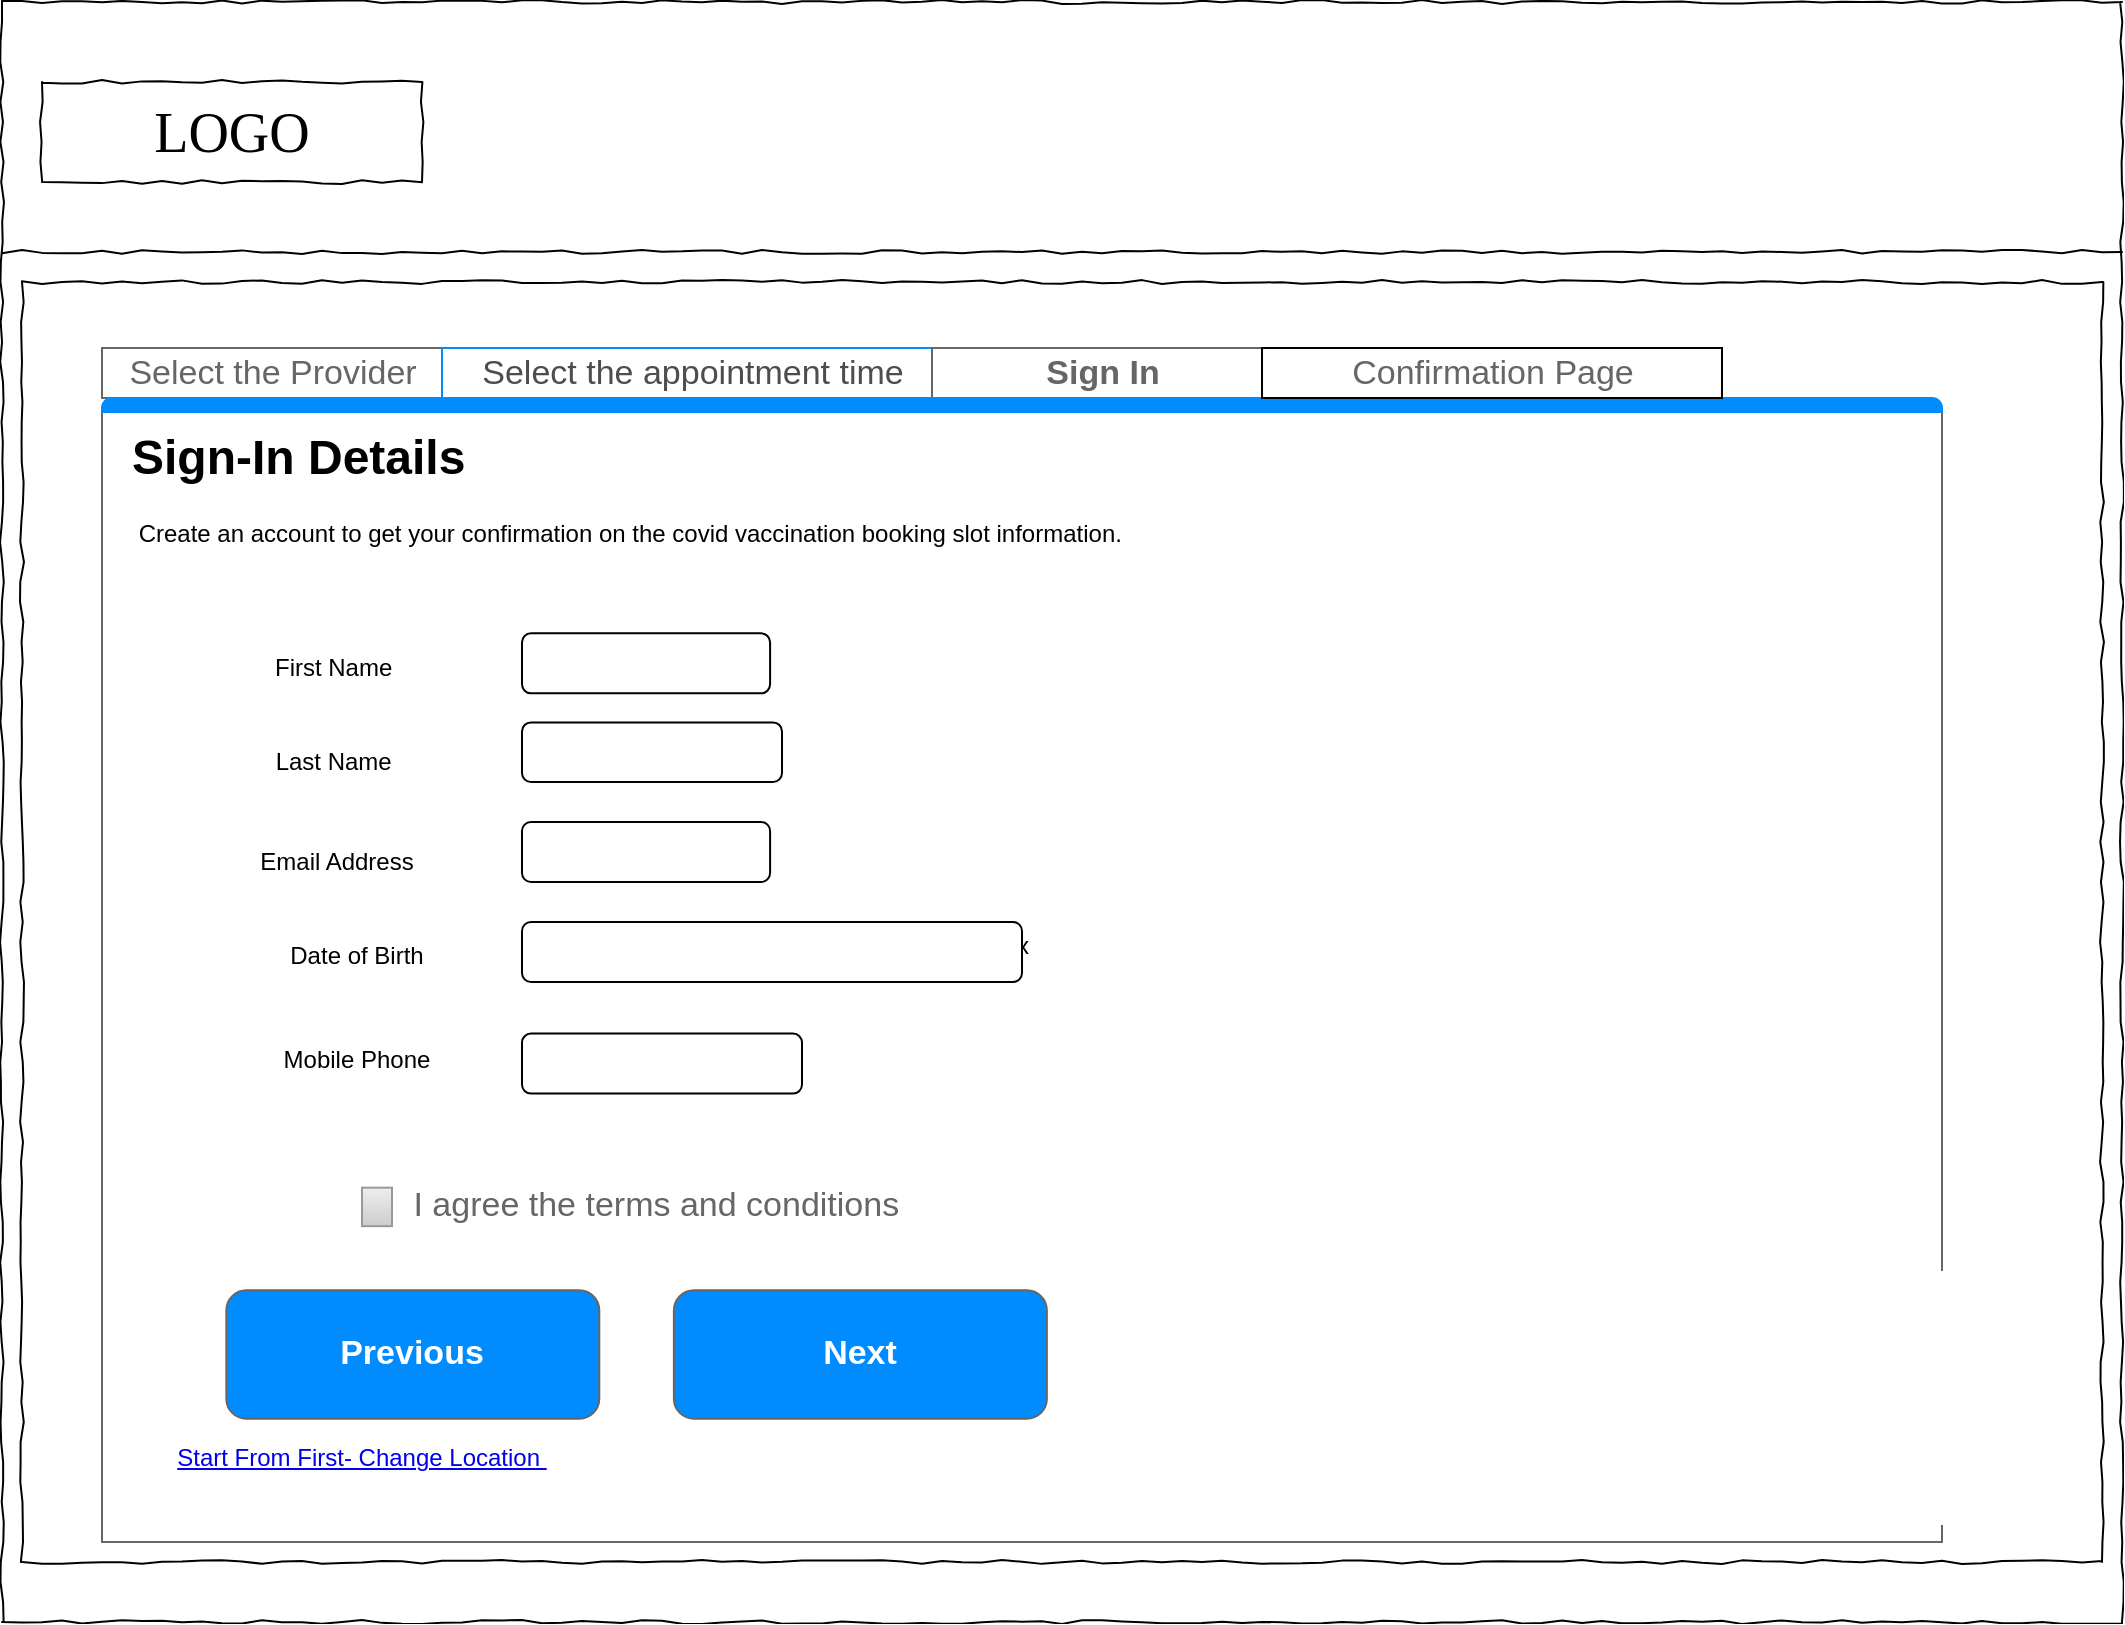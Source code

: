 <mxfile version="14.7.3" type="github">
  <diagram name="Page-1" id="03018318-947c-dd8e-b7a3-06fadd420f32">
    <mxGraphModel dx="946" dy="557" grid="1" gridSize="10" guides="1" tooltips="1" connect="1" arrows="1" fold="1" page="1" pageScale="1" pageWidth="1100" pageHeight="850" background="none" math="0" shadow="0">
      <root>
        <mxCell id="0" />
        <mxCell id="1" parent="0" />
        <mxCell id="677b7b8949515195-1" value="" style="whiteSpace=wrap;html=1;rounded=0;shadow=0;labelBackgroundColor=none;strokeColor=#000000;strokeWidth=1;fillColor=none;fontFamily=Verdana;fontSize=12;fontColor=#000000;align=center;comic=1;" parent="1" vertex="1">
          <mxGeometry x="20" y="20" width="1060" height="810" as="geometry" />
        </mxCell>
        <mxCell id="677b7b8949515195-2" value="LOGO" style="whiteSpace=wrap;html=1;rounded=0;shadow=0;labelBackgroundColor=none;strokeWidth=1;fontFamily=Verdana;fontSize=28;align=center;comic=1;" parent="1" vertex="1">
          <mxGeometry x="40" y="60" width="190" height="50" as="geometry" />
        </mxCell>
        <mxCell id="677b7b8949515195-9" value="" style="line;strokeWidth=1;html=1;rounded=0;shadow=0;labelBackgroundColor=none;fillColor=none;fontFamily=Verdana;fontSize=14;fontColor=#000000;align=center;comic=1;" parent="1" vertex="1">
          <mxGeometry x="20" y="140" width="1060" height="10" as="geometry" />
        </mxCell>
        <mxCell id="677b7b8949515195-10" value="" style="whiteSpace=wrap;html=1;rounded=0;shadow=0;labelBackgroundColor=none;strokeWidth=1;fillColor=none;fontFamily=Verdana;fontSize=12;align=center;comic=1;" parent="1" vertex="1">
          <mxGeometry x="30" y="160" width="1040" height="640" as="geometry" />
        </mxCell>
        <mxCell id="677b7b8949515195-44" value="Feature 1" style="text;html=1;points=[];align=left;verticalAlign=top;spacingTop=-4;fontSize=14;fontFamily=Verdana" parent="1" vertex="1">
          <mxGeometry x="860" y="250" width="170" height="20" as="geometry" />
        </mxCell>
        <mxCell id="677b7b8949515195-45" value="Feature 2" style="text;html=1;points=[];align=left;verticalAlign=top;spacingTop=-4;fontSize=14;fontFamily=Verdana" parent="1" vertex="1">
          <mxGeometry x="860" y="285" width="170" height="20" as="geometry" />
        </mxCell>
        <mxCell id="677b7b8949515195-46" value="Feature 3" style="text;html=1;points=[];align=left;verticalAlign=top;spacingTop=-4;fontSize=14;fontFamily=Verdana" parent="1" vertex="1">
          <mxGeometry x="860" y="320" width="170" height="20" as="geometry" />
        </mxCell>
        <mxCell id="677b7b8949515195-47" value="Feature 4" style="text;html=1;points=[];align=left;verticalAlign=top;spacingTop=-4;fontSize=14;fontFamily=Verdana" parent="1" vertex="1">
          <mxGeometry x="860" y="355" width="170" height="20" as="geometry" />
        </mxCell>
        <mxCell id="677b7b8949515195-48" value="Feature 5" style="text;html=1;points=[];align=left;verticalAlign=top;spacingTop=-4;fontSize=14;fontFamily=Verdana" parent="1" vertex="1">
          <mxGeometry x="860" y="390" width="170" height="20" as="geometry" />
        </mxCell>
        <mxCell id="677b7b8949515195-49" value="Feature 6" style="text;html=1;points=[];align=left;verticalAlign=top;spacingTop=-4;fontSize=14;fontFamily=Verdana" parent="1" vertex="1">
          <mxGeometry x="860" y="425" width="170" height="20" as="geometry" />
        </mxCell>
        <mxCell id="cmsqQnokqB_8ML_6pSYd-1" value="x&lt;span style=&quot;color: rgba(0 , 0 , 0 , 0) ; font-family: monospace ; font-size: 0px&quot;&gt;%3CmxGraphModel%3E%3Croot%3E%3CmxCell%20id%3D%220%22%2F%3E%3CmxCell%20id%3D%221%22%20parent%3D%220%22%2F%3E%3CmxCell%20id%3D%222%22%20value%3D%22Email%20Address%22%20style%3D%22text%3Bhtml%3D1%3BstrokeColor%3Dnone%3BfillColor%3Dnone%3Balign%3Dcenter%3BverticalAlign%3Dmiddle%3BwhiteSpace%3Dwrap%3Brounded%3D0%3B%22%20vertex%3D%221%22%20parent%3D%221%22%3E%3CmxGeometry%20x%3D%22140%22%20y%3D%22415.5%22%20width%3D%2295%22%20height%3D%2220%22%20as%3D%22geometry%22%2F%3E%3C%2FmxCell%3E%3C%2Froot%3E%3C%2FmxGraphModel%3E&lt;/span&gt;" style="strokeWidth=1;shadow=0;dashed=0;align=center;html=1;shape=mxgraph.mockup.containers.marginRect2;rectMarginTop=32;strokeColor=#666666;gradientColor=none;" vertex="1" parent="1">
          <mxGeometry x="70" y="193" width="920" height="597" as="geometry" />
        </mxCell>
        <mxCell id="cmsqQnokqB_8ML_6pSYd-2" value="Select the Provider" style="strokeColor=inherit;fillColor=inherit;gradientColor=inherit;strokeWidth=1;shadow=0;dashed=0;align=center;html=1;shape=mxgraph.mockup.containers.rrect;rSize=0;fontSize=17;fontColor=#666666;gradientColor=none;" vertex="1" parent="cmsqQnokqB_8ML_6pSYd-1">
          <mxGeometry width="170" height="25" relative="1" as="geometry">
            <mxPoint as="offset" />
          </mxGeometry>
        </mxCell>
        <mxCell id="cmsqQnokqB_8ML_6pSYd-3" value="&lt;font color=&quot;#4d4d4d&quot;&gt;Select the appointment time&lt;/font&gt;" style="strokeWidth=1;shadow=0;dashed=0;align=center;html=1;shape=mxgraph.mockup.containers.rrect;rSize=0;fontSize=17;fontColor=#ffffff;strokeColor=#008cff;fillColor=none;" vertex="1" parent="cmsqQnokqB_8ML_6pSYd-1">
          <mxGeometry width="250" height="25" relative="1" as="geometry">
            <mxPoint x="170" as="offset" />
          </mxGeometry>
        </mxCell>
        <mxCell id="cmsqQnokqB_8ML_6pSYd-4" value="&lt;b&gt;Sign In&lt;/b&gt;" style="strokeColor=inherit;fillColor=inherit;gradientColor=inherit;strokeWidth=1;shadow=0;dashed=0;align=center;html=1;shape=mxgraph.mockup.containers.rrect;rSize=0;fontSize=17;fontColor=#666666;gradientColor=none;" vertex="1" parent="cmsqQnokqB_8ML_6pSYd-1">
          <mxGeometry width="170" height="25" relative="1" as="geometry">
            <mxPoint x="415" as="offset" />
          </mxGeometry>
        </mxCell>
        <mxCell id="cmsqQnokqB_8ML_6pSYd-5" value="" style="strokeWidth=1;shadow=0;dashed=0;align=center;html=1;shape=mxgraph.mockup.containers.topButton;rSize=5;strokeColor=#008cff;fillColor=#008cff;gradientColor=none;resizeWidth=1;movable=0;deletable=1;" vertex="1" parent="cmsqQnokqB_8ML_6pSYd-1">
          <mxGeometry width="920" height="7" relative="1" as="geometry">
            <mxPoint y="25" as="offset" />
          </mxGeometry>
        </mxCell>
        <mxCell id="cmsqQnokqB_8ML_6pSYd-6" value="Previous" style="strokeWidth=1;shadow=0;dashed=0;align=center;html=1;shape=mxgraph.mockup.buttons.button;strokeColor=#666666;fontColor=#ffffff;mainText=;buttonStyle=round;fontSize=17;fontStyle=1;fillColor=#008cff;whiteSpace=wrap;" vertex="1" parent="cmsqQnokqB_8ML_6pSYd-1">
          <mxGeometry x="62.162" y="471.181" width="186.486" height="64.194" as="geometry" />
        </mxCell>
        <mxCell id="cmsqQnokqB_8ML_6pSYd-7" value="Next" style="strokeWidth=1;shadow=0;dashed=0;align=center;html=1;shape=mxgraph.mockup.buttons.button;strokeColor=#666666;fontColor=#ffffff;mainText=;buttonStyle=round;fontSize=17;fontStyle=1;fillColor=#008cff;whiteSpace=wrap;" vertex="1" parent="cmsqQnokqB_8ML_6pSYd-1">
          <mxGeometry x="285.946" y="471.181" width="186.486" height="64.194" as="geometry" />
        </mxCell>
        <UserObject label="Start From First- Change Location&amp;nbsp;" link="https://www.draw.io" id="cmsqQnokqB_8ML_6pSYd-8">
          <mxCell style="text;html=1;strokeColor=none;fillColor=none;whiteSpace=wrap;align=center;verticalAlign=middle;fontColor=#0000EE;fontStyle=4;" vertex="1" parent="cmsqQnokqB_8ML_6pSYd-1">
            <mxGeometry y="513.548" width="260" height="83.452" as="geometry" />
          </mxCell>
        </UserObject>
        <mxCell id="cmsqQnokqB_8ML_6pSYd-9" value="First Name&amp;nbsp;" style="text;html=1;strokeColor=none;fillColor=none;align=center;verticalAlign=middle;whiteSpace=wrap;rounded=0;" vertex="1" parent="cmsqQnokqB_8ML_6pSYd-1">
          <mxGeometry x="70" y="146.999" width="95" height="25.677" as="geometry" />
        </mxCell>
        <mxCell id="cmsqQnokqB_8ML_6pSYd-25" value="" style="rounded=1;whiteSpace=wrap;html=1;" vertex="1" parent="cmsqQnokqB_8ML_6pSYd-1">
          <mxGeometry x="210" y="187.21" width="130" height="29.79" as="geometry" />
        </mxCell>
        <mxCell id="cmsqQnokqB_8ML_6pSYd-11" value="Date of Birth" style="text;html=1;strokeColor=none;fillColor=none;align=center;verticalAlign=middle;whiteSpace=wrap;rounded=0;" vertex="1" parent="cmsqQnokqB_8ML_6pSYd-1">
          <mxGeometry x="80" y="291.325" width="95" height="25.677" as="geometry" />
        </mxCell>
        <mxCell id="cmsqQnokqB_8ML_6pSYd-90" value="Mobile Phone" style="text;html=1;strokeColor=none;fillColor=none;align=center;verticalAlign=middle;whiteSpace=wrap;rounded=0;" vertex="1" parent="cmsqQnokqB_8ML_6pSYd-1">
          <mxGeometry x="80" y="342.794" width="95" height="25.677" as="geometry" />
        </mxCell>
        <mxCell id="cmsqQnokqB_8ML_6pSYd-91" value="&amp;nbsp;I agree the terms and conditions&amp;nbsp;" style="strokeWidth=1;shadow=0;dashed=0;align=center;html=1;shape=mxgraph.mockup.forms.rrect;rSize=0;fillColor=#eeeeee;strokeColor=#999999;gradientColor=#cccccc;align=left;spacingLeft=4;fontSize=17;fontColor=#666666;labelPosition=right;" vertex="1" parent="cmsqQnokqB_8ML_6pSYd-1">
          <mxGeometry x="130" y="419.826" width="15" height="19.258" as="geometry" />
        </mxCell>
        <mxCell id="cmsqQnokqB_8ML_6pSYd-95" value="&lt;h1&gt;Sign-In Details&lt;/h1&gt;&lt;p&gt;&amp;nbsp;Create an account to get your confirmation on the covid vaccination booking slot information.&lt;/p&gt;" style="text;html=1;strokeColor=none;fillColor=none;spacing=5;spacingTop=-20;whiteSpace=wrap;overflow=hidden;rounded=0;" vertex="1" parent="cmsqQnokqB_8ML_6pSYd-1">
          <mxGeometry x="10" y="34.66" width="770" height="95.34" as="geometry" />
        </mxCell>
        <mxCell id="cmsqQnokqB_8ML_6pSYd-85" value="" style="rounded=1;whiteSpace=wrap;html=1;" vertex="1" parent="cmsqQnokqB_8ML_6pSYd-1">
          <mxGeometry x="210" y="342.79" width="140" height="30" as="geometry" />
        </mxCell>
        <mxCell id="cmsqQnokqB_8ML_6pSYd-86" value="" style="rounded=1;whiteSpace=wrap;html=1;" vertex="1" parent="cmsqQnokqB_8ML_6pSYd-1">
          <mxGeometry x="210" y="287" width="250" height="30" as="geometry" />
        </mxCell>
        <mxCell id="cmsqQnokqB_8ML_6pSYd-89" value="Email Address" style="text;html=1;strokeColor=none;fillColor=none;align=center;verticalAlign=middle;whiteSpace=wrap;rounded=0;" vertex="1" parent="cmsqQnokqB_8ML_6pSYd-1">
          <mxGeometry x="70" y="247" width="95" height="20" as="geometry" />
        </mxCell>
        <mxCell id="cmsqQnokqB_8ML_6pSYd-80" value="" style="rounded=1;whiteSpace=wrap;html=1;" vertex="1" parent="cmsqQnokqB_8ML_6pSYd-1">
          <mxGeometry x="210" y="237" width="124.05" height="30" as="geometry" />
        </mxCell>
        <mxCell id="cmsqQnokqB_8ML_6pSYd-10" value="Last Name&amp;nbsp;" style="text;html=1;strokeColor=none;fillColor=none;align=center;verticalAlign=middle;whiteSpace=wrap;rounded=0;" vertex="1" parent="cmsqQnokqB_8ML_6pSYd-1">
          <mxGeometry x="70" y="197" width="95" height="20" as="geometry" />
        </mxCell>
        <mxCell id="cmsqQnokqB_8ML_6pSYd-87" value="" style="rounded=1;whiteSpace=wrap;html=1;" vertex="1" parent="cmsqQnokqB_8ML_6pSYd-1">
          <mxGeometry x="210" y="142.68" width="124.05" height="30" as="geometry" />
        </mxCell>
        <mxCell id="cmsqQnokqB_8ML_6pSYd-94" value="Confirmation Page" style="strokeColor=inherit;fillColor=inherit;gradientColor=inherit;strokeWidth=1;shadow=0;dashed=0;align=center;html=1;shape=mxgraph.mockup.containers.rrect;rSize=0;fontSize=17;fontColor=#666666;gradientColor=none;" vertex="1" parent="1">
          <mxGeometry x="650" y="193" width="230" height="25" as="geometry" />
        </mxCell>
      </root>
    </mxGraphModel>
  </diagram>
</mxfile>
